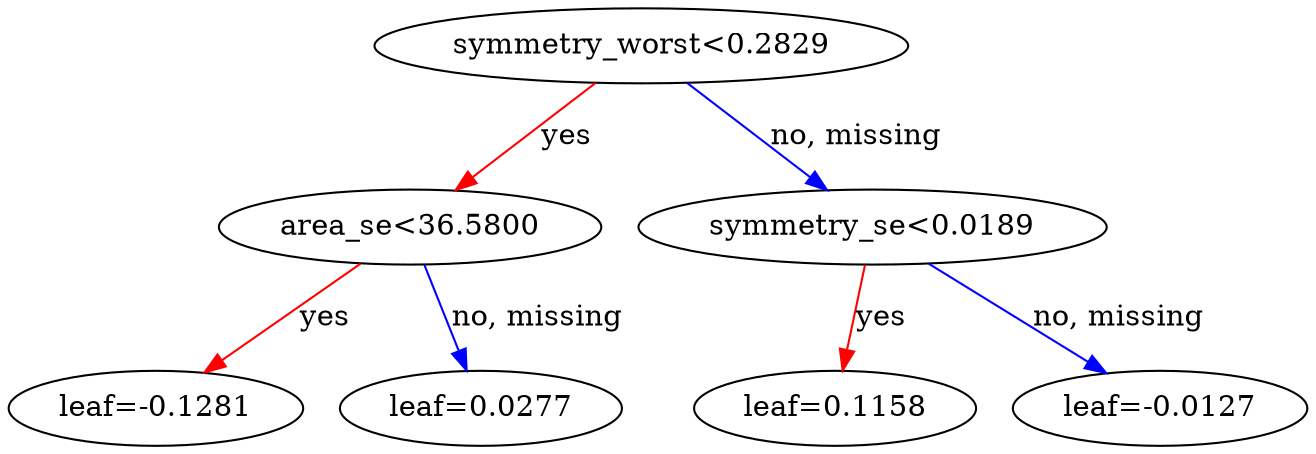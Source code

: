 digraph {
    graph [ rankdir=TB ]
    graph [ rankdir="UD" ]

    0 [ label="symmetry_worst<0.2829" ]
    0 -> 1 [label="yes" color="#FF0000"]
    0 -> 2 [label="no, missing" color="#0000FF"]

    1 [ label="area_se<36.5800" ]
    1 -> 3 [label="yes" color="#FF0000"]
    1 -> 4 [label="no, missing" color="#0000FF"]

    3 [ label="leaf=-0.1281" ]

    4 [ label="leaf=0.0277" ]

    2 [ label="symmetry_se<0.0189" ]
    2 -> 5 [label="yes" color="#FF0000"]
    2 -> 6 [label="no, missing" color="#0000FF"]

    5 [ label="leaf=0.1158" ]

    6 [ label="leaf=-0.0127" ]
}
